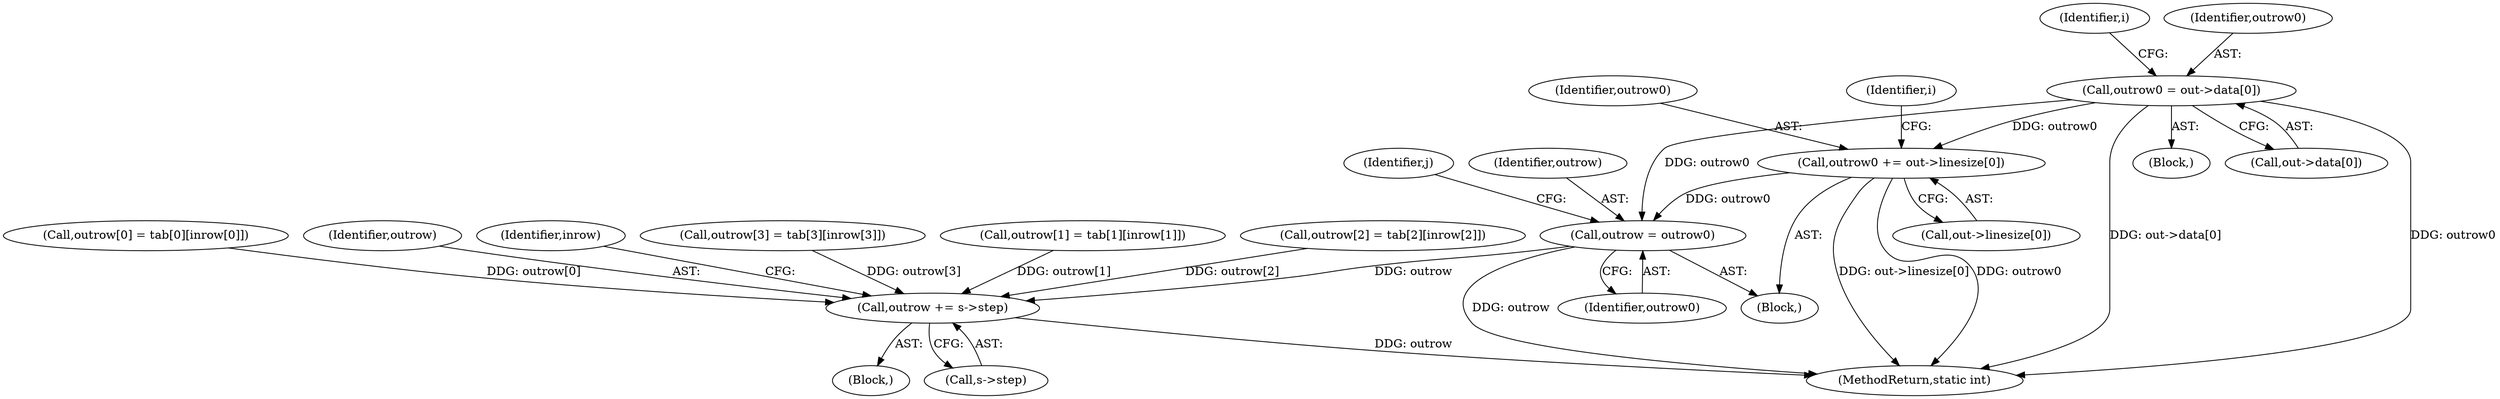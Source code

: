 digraph "0_FFmpeg_e43a0a232dbf6d3c161823c2e07c52e76227a1bc_6@array" {
"1000188" [label="(Call,outrow0 = out->data[0])"];
"1000219" [label="(Call,outrow = outrow0)"];
"1000285" [label="(Call,outrow += s->step)"];
"1000302" [label="(Call,outrow0 += out->linesize[0])"];
"1000285" [label="(Call,outrow += s->step)"];
"1000224" [label="(Identifier,j)"];
"1000197" [label="(Identifier,i)"];
"1000188" [label="(Call,outrow0 = out->data[0])"];
"1000206" [label="(Block,)"];
"1000447" [label="(MethodReturn,static int)"];
"1000180" [label="(Block,)"];
"1000303" [label="(Identifier,outrow0)"];
"1000190" [label="(Call,out->data[0])"];
"1000274" [label="(Call,outrow[0] = tab[0][inrow[0]])"];
"1000286" [label="(Identifier,outrow)"];
"1000205" [label="(Identifier,i)"];
"1000291" [label="(Identifier,inrow)"];
"1000219" [label="(Call,outrow = outrow0)"];
"1000287" [label="(Call,s->step)"];
"1000221" [label="(Identifier,outrow0)"];
"1000238" [label="(Call,outrow[3] = tab[3][inrow[3]])"];
"1000220" [label="(Identifier,outrow)"];
"1000262" [label="(Call,outrow[1] = tab[1][inrow[1]])"];
"1000304" [label="(Call,out->linesize[0])"];
"1000302" [label="(Call,outrow0 += out->linesize[0])"];
"1000189" [label="(Identifier,outrow0)"];
"1000231" [label="(Block,)"];
"1000250" [label="(Call,outrow[2] = tab[2][inrow[2]])"];
"1000188" -> "1000180"  [label="AST: "];
"1000188" -> "1000190"  [label="CFG: "];
"1000189" -> "1000188"  [label="AST: "];
"1000190" -> "1000188"  [label="AST: "];
"1000197" -> "1000188"  [label="CFG: "];
"1000188" -> "1000447"  [label="DDG: out->data[0]"];
"1000188" -> "1000447"  [label="DDG: outrow0"];
"1000188" -> "1000219"  [label="DDG: outrow0"];
"1000188" -> "1000302"  [label="DDG: outrow0"];
"1000219" -> "1000206"  [label="AST: "];
"1000219" -> "1000221"  [label="CFG: "];
"1000220" -> "1000219"  [label="AST: "];
"1000221" -> "1000219"  [label="AST: "];
"1000224" -> "1000219"  [label="CFG: "];
"1000219" -> "1000447"  [label="DDG: outrow"];
"1000302" -> "1000219"  [label="DDG: outrow0"];
"1000219" -> "1000285"  [label="DDG: outrow"];
"1000285" -> "1000231"  [label="AST: "];
"1000285" -> "1000287"  [label="CFG: "];
"1000286" -> "1000285"  [label="AST: "];
"1000287" -> "1000285"  [label="AST: "];
"1000291" -> "1000285"  [label="CFG: "];
"1000285" -> "1000447"  [label="DDG: outrow"];
"1000250" -> "1000285"  [label="DDG: outrow[2]"];
"1000262" -> "1000285"  [label="DDG: outrow[1]"];
"1000238" -> "1000285"  [label="DDG: outrow[3]"];
"1000274" -> "1000285"  [label="DDG: outrow[0]"];
"1000302" -> "1000206"  [label="AST: "];
"1000302" -> "1000304"  [label="CFG: "];
"1000303" -> "1000302"  [label="AST: "];
"1000304" -> "1000302"  [label="AST: "];
"1000205" -> "1000302"  [label="CFG: "];
"1000302" -> "1000447"  [label="DDG: out->linesize[0]"];
"1000302" -> "1000447"  [label="DDG: outrow0"];
}
